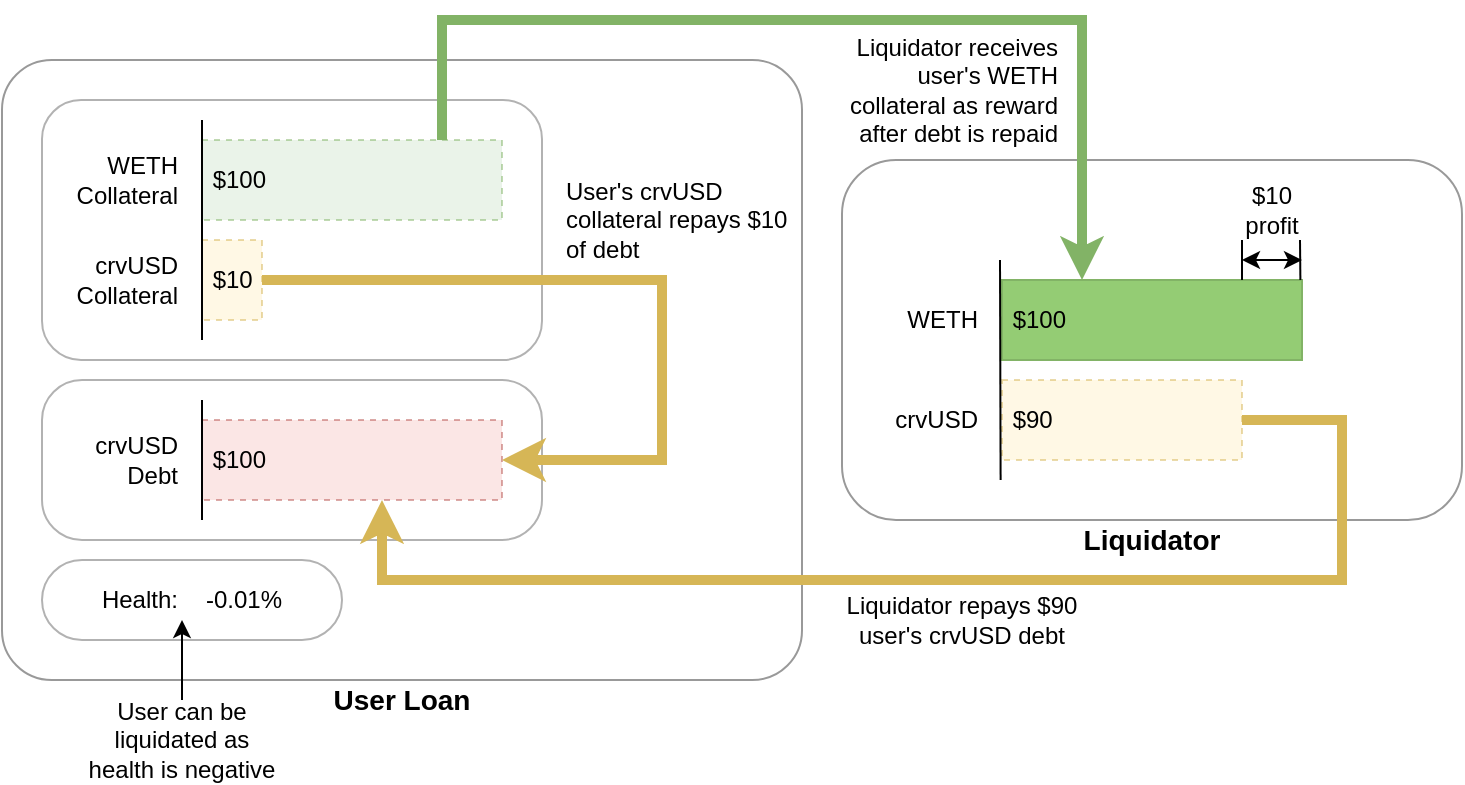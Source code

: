 <mxfile version="21.6.5" type="device">
  <diagram name="Page-1" id="q6WoUwT-CLWA9rn1Nv-X">
    <mxGraphModel dx="1137" dy="2703" grid="1" gridSize="10" guides="0" tooltips="1" connect="0" arrows="0" fold="1" page="1" pageScale="1" pageWidth="1060" pageHeight="2000" math="0" shadow="0">
      <root>
        <mxCell id="0" />
        <mxCell id="1" parent="0" />
        <mxCell id="-HUMq1xGHRP7OBbY1grz-18" value="" style="rounded=1;whiteSpace=wrap;html=1;opacity=40;arcSize=8;" parent="1" vertex="1">
          <mxGeometry x="20" width="400" height="310" as="geometry" />
        </mxCell>
        <mxCell id="-VDP6B44c-AONcS0qkfc-12" value="" style="rounded=1;whiteSpace=wrap;html=1;opacity=30;arcSize=50;" parent="1" vertex="1">
          <mxGeometry x="40" y="250" width="150" height="40" as="geometry" />
        </mxCell>
        <mxCell id="-VDP6B44c-AONcS0qkfc-14" value="" style="rounded=1;whiteSpace=wrap;html=1;opacity=30;arcSize=25;" parent="1" vertex="1">
          <mxGeometry x="40" y="160" width="250" height="80" as="geometry" />
        </mxCell>
        <mxCell id="-VDP6B44c-AONcS0qkfc-11" value="" style="rounded=1;whiteSpace=wrap;html=1;opacity=30;" parent="1" vertex="1">
          <mxGeometry x="40" y="20" width="250" height="130" as="geometry" />
        </mxCell>
        <mxCell id="-VDP6B44c-AONcS0qkfc-8" value="&amp;nbsp;$100" style="rounded=0;whiteSpace=wrap;html=1;fillColor=#d5e8d4;strokeColor=#82b366;align=left;opacity=50;dashed=1;" parent="1" vertex="1">
          <mxGeometry x="120" y="40" width="150" height="40" as="geometry" />
        </mxCell>
        <mxCell id="-HUMq1xGHRP7OBbY1grz-16" value="" style="rounded=1;whiteSpace=wrap;html=1;opacity=40;" parent="1" vertex="1">
          <mxGeometry x="440" y="50" width="310" height="180" as="geometry" />
        </mxCell>
        <mxCell id="-HUMq1xGHRP7OBbY1grz-2" value="&amp;nbsp;$10" style="rounded=0;whiteSpace=wrap;html=1;fillColor=#fff2cc;strokeColor=#D6B656;align=left;opacity=50;dashed=1;" parent="1" vertex="1">
          <mxGeometry x="120" y="90" width="30" height="40" as="geometry" />
        </mxCell>
        <mxCell id="-HUMq1xGHRP7OBbY1grz-3" value="&amp;nbsp;$100" style="rounded=0;whiteSpace=wrap;html=1;fillColor=#f8cecc;strokeColor=#b85450;align=left;opacity=50;dashed=1;" parent="1" vertex="1">
          <mxGeometry x="120" y="180" width="150" height="40" as="geometry" />
        </mxCell>
        <mxCell id="-HUMq1xGHRP7OBbY1grz-11" value="" style="endArrow=classic;html=1;rounded=0;strokeWidth=5;strokeColor=#D6B656;" parent="1" edge="1">
          <mxGeometry width="50" height="50" relative="1" as="geometry">
            <mxPoint x="640" y="180" as="sourcePoint" />
            <mxPoint x="210" y="220" as="targetPoint" />
            <Array as="points">
              <mxPoint x="690" y="180" />
              <mxPoint x="690" y="260" />
              <mxPoint x="210" y="260" />
            </Array>
          </mxGeometry>
        </mxCell>
        <mxCell id="-HUMq1xGHRP7OBbY1grz-13" value="Liquidator repays $90 user&#39;s crvUSD debt" style="text;html=1;strokeColor=none;fillColor=none;align=center;verticalAlign=middle;whiteSpace=wrap;rounded=0;" parent="1" vertex="1">
          <mxGeometry x="440" y="260" width="120" height="40" as="geometry" />
        </mxCell>
        <mxCell id="-HUMq1xGHRP7OBbY1grz-55" value="&amp;nbsp;$90" style="rounded=0;whiteSpace=wrap;html=1;fillColor=#fff2cc;strokeColor=#D6B656;opacity=50;dashed=1;align=left;" parent="1" vertex="1">
          <mxGeometry x="520" y="160" width="120" height="40" as="geometry" />
        </mxCell>
        <mxCell id="-HUMq1xGHRP7OBbY1grz-72" value="" style="endArrow=none;html=1;rounded=0;" parent="1" edge="1">
          <mxGeometry width="50" height="50" relative="1" as="geometry">
            <mxPoint x="120" y="230" as="sourcePoint" />
            <mxPoint x="120" y="170" as="targetPoint" />
          </mxGeometry>
        </mxCell>
        <mxCell id="-HUMq1xGHRP7OBbY1grz-73" value="crvUSD&lt;br&gt;Collateral" style="text;html=1;strokeColor=none;fillColor=none;align=right;verticalAlign=middle;whiteSpace=wrap;rounded=0;rotation=0;" parent="1" vertex="1">
          <mxGeometry x="50" y="90" width="60" height="40" as="geometry" />
        </mxCell>
        <mxCell id="-HUMq1xGHRP7OBbY1grz-74" value="crvUSD&lt;br&gt;Debt" style="text;html=1;strokeColor=none;fillColor=none;align=right;verticalAlign=middle;whiteSpace=wrap;rounded=0;rotation=0;" parent="1" vertex="1">
          <mxGeometry x="50" y="180" width="60" height="40" as="geometry" />
        </mxCell>
        <mxCell id="-HUMq1xGHRP7OBbY1grz-97" value="Liquidator" style="text;html=1;strokeColor=none;fillColor=none;align=center;verticalAlign=middle;whiteSpace=wrap;rounded=0;fontSize=14;fontStyle=1" parent="1" vertex="1">
          <mxGeometry x="545" y="230" width="100" height="20" as="geometry" />
        </mxCell>
        <mxCell id="-HUMq1xGHRP7OBbY1grz-98" value="User Loan" style="text;html=1;strokeColor=none;fillColor=none;align=center;verticalAlign=middle;whiteSpace=wrap;rounded=0;fontSize=14;fontStyle=1" parent="1" vertex="1">
          <mxGeometry x="20" y="310" width="400" height="20" as="geometry" />
        </mxCell>
        <mxCell id="-HUMq1xGHRP7OBbY1grz-101" value="Health:" style="text;html=1;strokeColor=none;fillColor=none;align=right;verticalAlign=middle;whiteSpace=wrap;rounded=0;rotation=0;" parent="1" vertex="1">
          <mxGeometry x="50" y="250" width="60" height="40" as="geometry" />
        </mxCell>
        <mxCell id="-HUMq1xGHRP7OBbY1grz-102" value="-0.01%" style="text;html=1;strokeColor=none;fillColor=none;align=left;verticalAlign=middle;whiteSpace=wrap;rounded=0;" parent="1" vertex="1">
          <mxGeometry x="120" y="255" width="50" height="30" as="geometry" />
        </mxCell>
        <mxCell id="-HUMq1xGHRP7OBbY1grz-106" value="WETH" style="text;html=1;strokeColor=none;fillColor=none;align=right;verticalAlign=middle;whiteSpace=wrap;rounded=0;rotation=0;" parent="1" vertex="1">
          <mxGeometry x="450" y="110" width="60" height="40" as="geometry" />
        </mxCell>
        <mxCell id="-VDP6B44c-AONcS0qkfc-7" value="crvUSD" style="text;html=1;strokeColor=none;fillColor=none;align=right;verticalAlign=middle;whiteSpace=wrap;rounded=0;rotation=0;" parent="1" vertex="1">
          <mxGeometry x="450" y="160" width="60" height="40" as="geometry" />
        </mxCell>
        <mxCell id="-VDP6B44c-AONcS0qkfc-9" value="" style="endArrow=none;html=1;rounded=0;" parent="1" edge="1">
          <mxGeometry width="50" height="50" relative="1" as="geometry">
            <mxPoint x="120" y="140" as="sourcePoint" />
            <mxPoint x="120" y="30" as="targetPoint" />
          </mxGeometry>
        </mxCell>
        <mxCell id="-VDP6B44c-AONcS0qkfc-10" value="&amp;nbsp;$100" style="rounded=0;whiteSpace=wrap;html=1;fillColor=#94CC74;strokeColor=#82b366;align=left;" parent="1" vertex="1">
          <mxGeometry x="520" y="110" width="150" height="40" as="geometry" />
        </mxCell>
        <mxCell id="-VDP6B44c-AONcS0qkfc-6" value="" style="endArrow=none;html=1;rounded=0;" parent="1" edge="1">
          <mxGeometry width="50" height="50" relative="1" as="geometry">
            <mxPoint x="519.31" y="210" as="sourcePoint" />
            <mxPoint x="519" y="100" as="targetPoint" />
          </mxGeometry>
        </mxCell>
        <mxCell id="-VDP6B44c-AONcS0qkfc-16" value="" style="endArrow=classic;html=1;rounded=0;strokeColor=#D6B656;strokeWidth=5;" parent="1" edge="1">
          <mxGeometry width="50" height="50" relative="1" as="geometry">
            <mxPoint x="150" y="110" as="sourcePoint" />
            <mxPoint x="270" y="200" as="targetPoint" />
            <Array as="points">
              <mxPoint x="350" y="110" />
              <mxPoint x="350" y="200" />
            </Array>
          </mxGeometry>
        </mxCell>
        <mxCell id="-VDP6B44c-AONcS0qkfc-17" value="User&#39;s crvUSD collateral repays $10 of debt" style="text;html=1;strokeColor=none;fillColor=none;align=left;verticalAlign=middle;whiteSpace=wrap;rounded=0;" parent="1" vertex="1">
          <mxGeometry x="300" y="60" width="120" height="40" as="geometry" />
        </mxCell>
        <mxCell id="-VDP6B44c-AONcS0qkfc-18" value="" style="endArrow=none;html=1;rounded=0;" parent="1" edge="1">
          <mxGeometry width="50" height="50" relative="1" as="geometry">
            <mxPoint x="640" y="110" as="sourcePoint" />
            <mxPoint x="640" y="90" as="targetPoint" />
          </mxGeometry>
        </mxCell>
        <mxCell id="-VDP6B44c-AONcS0qkfc-19" value="" style="endArrow=none;html=1;rounded=0;" parent="1" edge="1">
          <mxGeometry width="50" height="50" relative="1" as="geometry">
            <mxPoint x="669.2" y="110" as="sourcePoint" />
            <mxPoint x="669" y="90" as="targetPoint" />
          </mxGeometry>
        </mxCell>
        <mxCell id="-VDP6B44c-AONcS0qkfc-20" value="" style="endArrow=classic;startArrow=classic;html=1;rounded=0;" parent="1" edge="1">
          <mxGeometry width="50" height="50" relative="1" as="geometry">
            <mxPoint x="640" y="100" as="sourcePoint" />
            <mxPoint x="670" y="100" as="targetPoint" />
          </mxGeometry>
        </mxCell>
        <mxCell id="-VDP6B44c-AONcS0qkfc-21" value="$10&lt;br&gt;profit" style="text;html=1;strokeColor=none;fillColor=none;align=center;verticalAlign=middle;whiteSpace=wrap;rounded=0;" parent="1" vertex="1">
          <mxGeometry x="630" y="60" width="50" height="30" as="geometry" />
        </mxCell>
        <mxCell id="-VDP6B44c-AONcS0qkfc-22" value="" style="endArrow=classic;html=1;rounded=0;strokeWidth=5;strokeColor=#82B366;" parent="1" edge="1">
          <mxGeometry width="50" height="50" relative="1" as="geometry">
            <mxPoint x="240" y="40" as="sourcePoint" />
            <mxPoint x="560" y="110" as="targetPoint" />
            <Array as="points">
              <mxPoint x="240" y="-20" />
              <mxPoint x="560" y="-20" />
            </Array>
          </mxGeometry>
        </mxCell>
        <mxCell id="-VDP6B44c-AONcS0qkfc-23" value="Liquidator receives user&#39;s WETH collateral as reward after debt is repaid" style="text;html=1;strokeColor=none;fillColor=none;align=right;verticalAlign=middle;whiteSpace=wrap;rounded=0;" parent="1" vertex="1">
          <mxGeometry x="430" y="-10" width="120" height="50" as="geometry" />
        </mxCell>
        <mxCell id="-VDP6B44c-AONcS0qkfc-24" value="WETH&lt;br&gt;Collateral" style="text;html=1;strokeColor=none;fillColor=none;align=right;verticalAlign=middle;whiteSpace=wrap;rounded=0;rotation=0;" parent="1" vertex="1">
          <mxGeometry x="50" y="40" width="60" height="40" as="geometry" />
        </mxCell>
        <mxCell id="-VDP6B44c-AONcS0qkfc-25" value="" style="endArrow=classic;html=1;rounded=0;" parent="1" edge="1">
          <mxGeometry width="50" height="50" relative="1" as="geometry">
            <mxPoint x="110" y="320" as="sourcePoint" />
            <mxPoint x="110" y="280" as="targetPoint" />
          </mxGeometry>
        </mxCell>
        <mxCell id="-VDP6B44c-AONcS0qkfc-26" value="User can be liquidated as health is negative" style="text;html=1;strokeColor=none;fillColor=none;align=center;verticalAlign=middle;whiteSpace=wrap;rounded=0;" parent="1" vertex="1">
          <mxGeometry x="60" y="320" width="100" height="40" as="geometry" />
        </mxCell>
      </root>
    </mxGraphModel>
  </diagram>
</mxfile>
